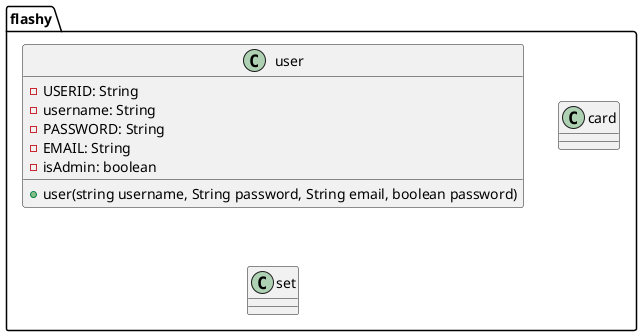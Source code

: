 @startuml flashyClassDiagram

package flashy {
    class user {
        - USERID: String
        - username: String
        - PASSWORD: String
        - EMAIL: String
        - isAdmin: boolean

        + user(string username, String password, String email, boolean password)
        

    }
    class card {
        
    }
    class set {

    }
    
}
@enduml 
